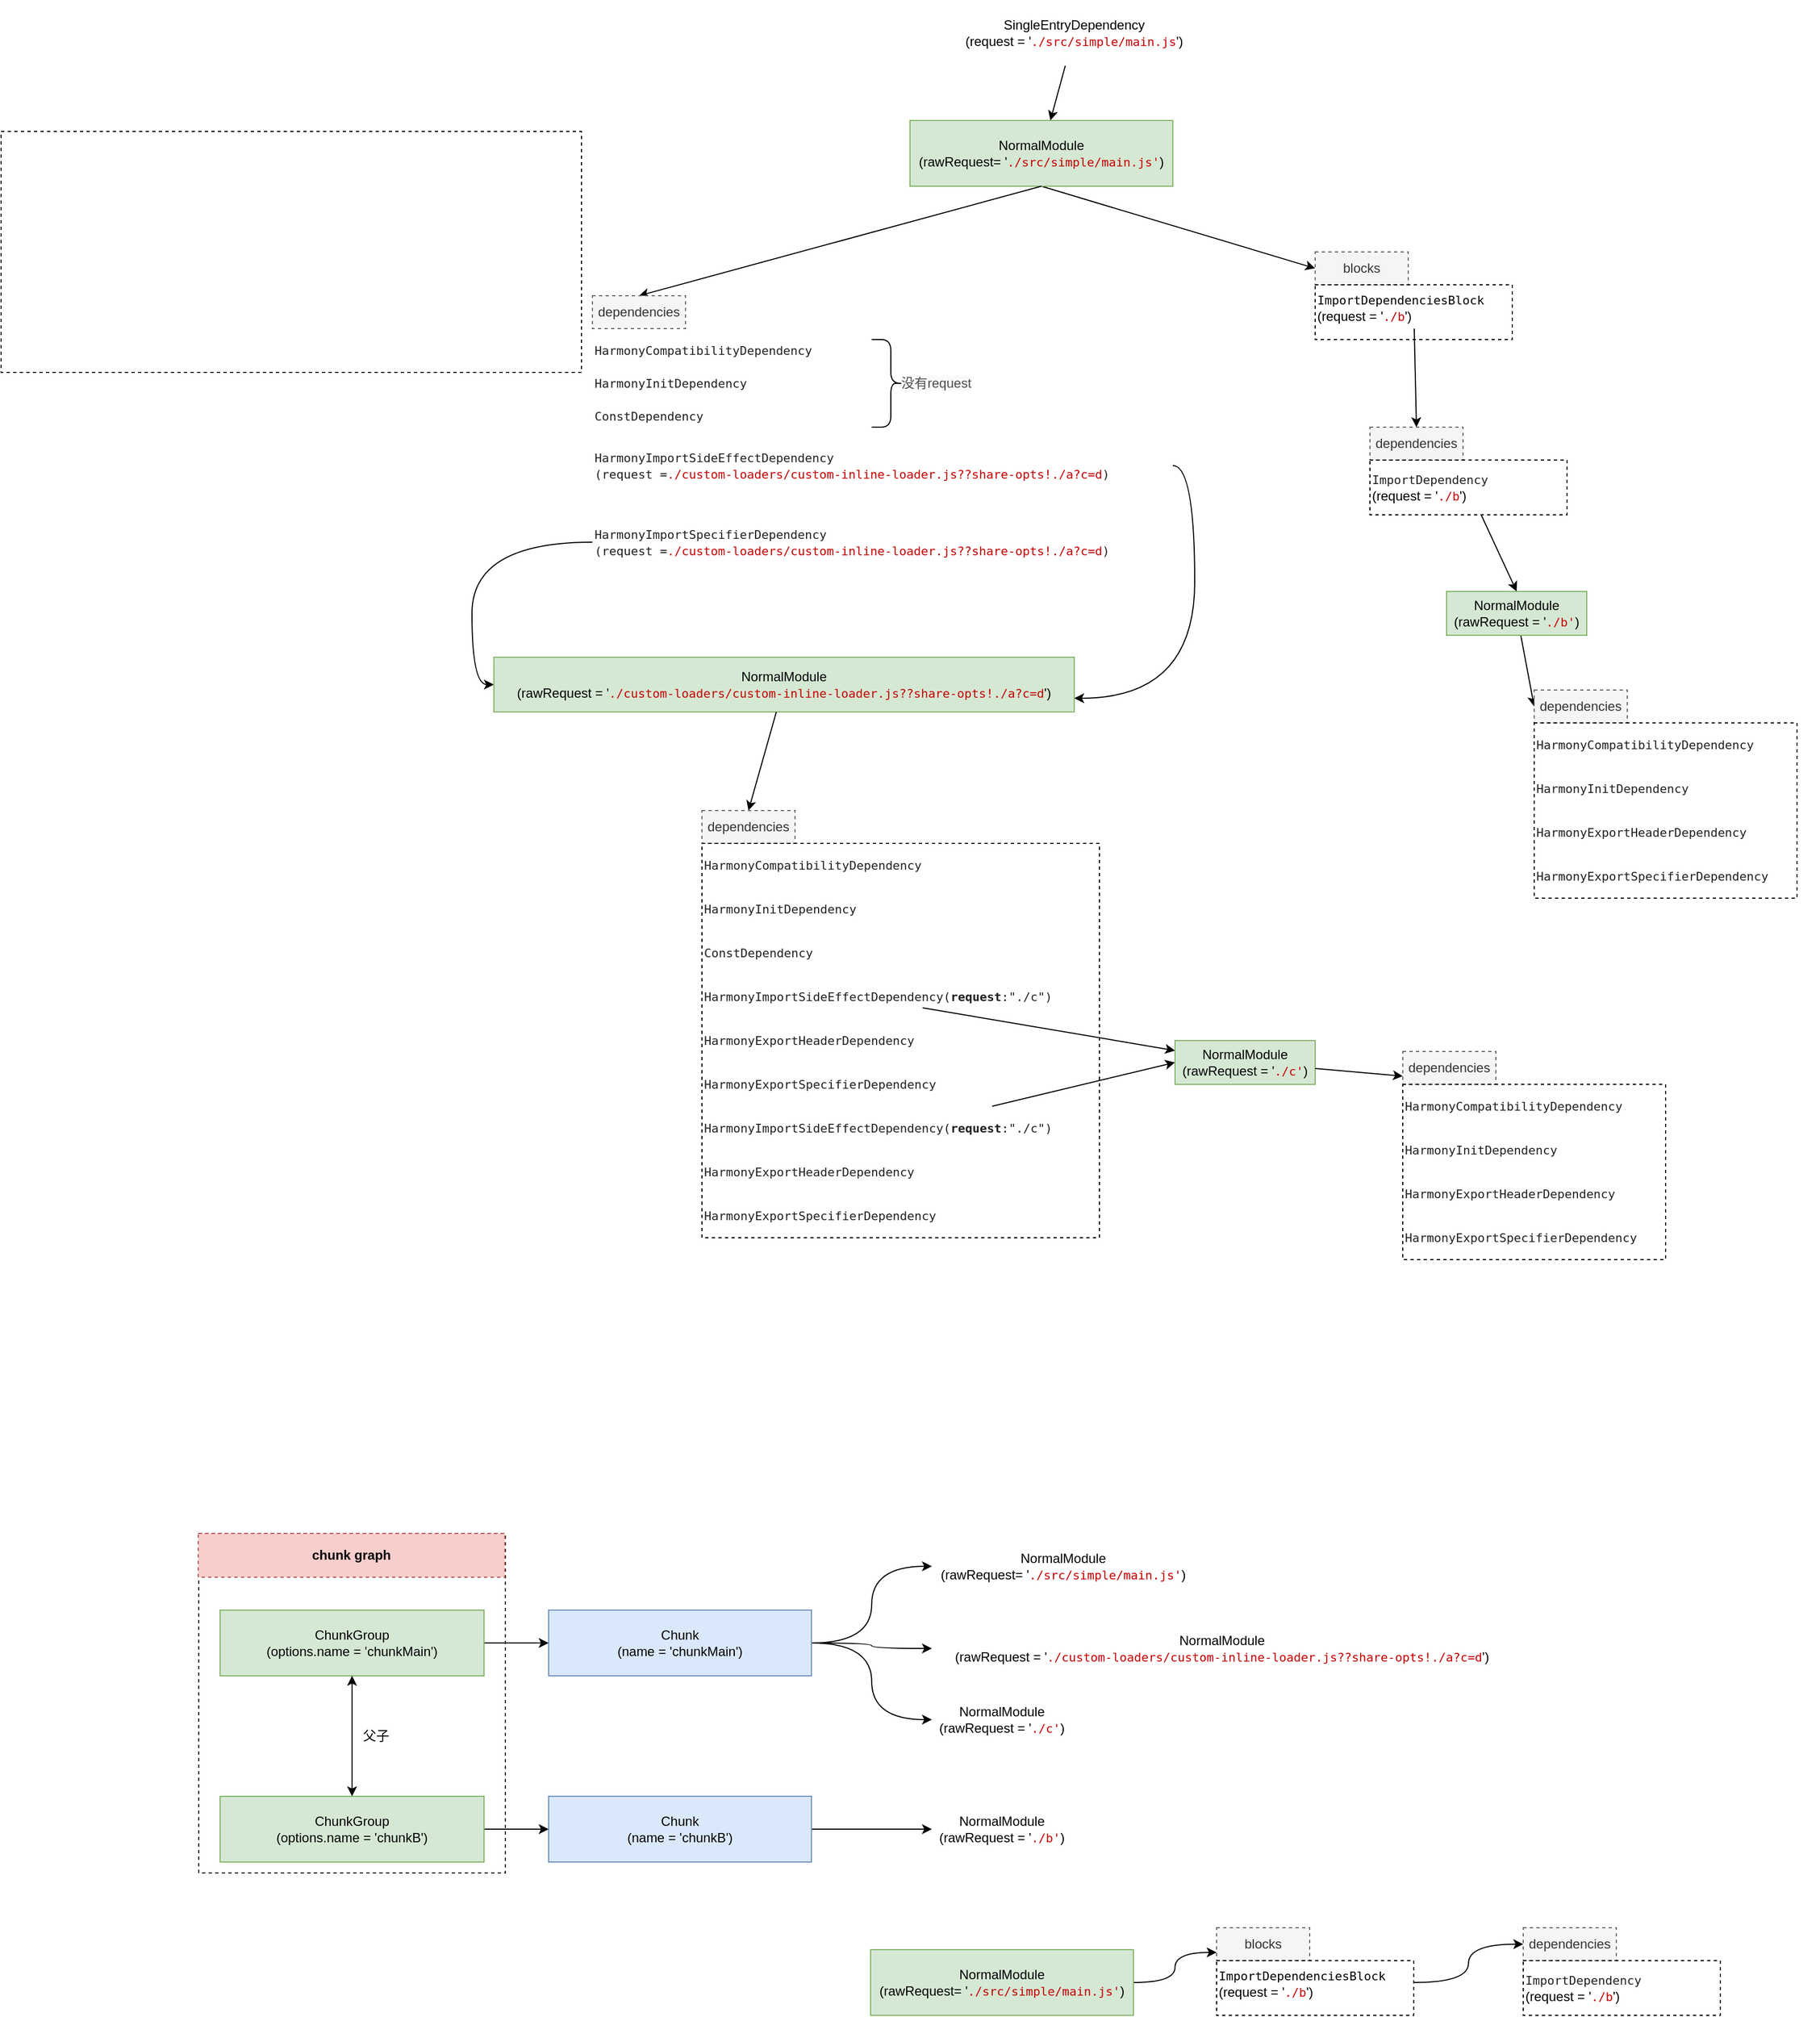 <mxfile version="20.5.1" type="github">
  <diagram id="F3uLRjP0uTeozQukqBV1" name="第 1 页">
    <mxGraphModel dx="2061" dy="1963" grid="1" gridSize="10" guides="1" tooltips="1" connect="1" arrows="1" fold="1" page="1" pageScale="1" pageWidth="827" pageHeight="1169" math="0" shadow="0">
      <root>
        <mxCell id="0" />
        <mxCell id="1" parent="0" />
        <mxCell id="LUqT7nHD5k1xMXmbHJ3I-23" value="" style="rounded=0;whiteSpace=wrap;html=1;strokeColor=default;dashed=1;shadow=0;sketch=0;glass=0;" parent="1" vertex="1">
          <mxGeometry x="-549.5" y="1210" width="280" height="310" as="geometry" />
        </mxCell>
        <mxCell id="O4P6SgFh_-706jqBlTFZ-3" style="rounded=0;orthogonalLoop=1;jettySize=auto;html=1;" parent="1" source="O4P6SgFh_-706jqBlTFZ-1" target="O4P6SgFh_-706jqBlTFZ-2" edge="1">
          <mxGeometry relative="1" as="geometry" />
        </mxCell>
        <mxCell id="O4P6SgFh_-706jqBlTFZ-1" value="SingleEntryDependency&lt;br&gt;(request =&amp;nbsp;&#39;&lt;span style=&quot;color: rgb(200, 0, 0); font-family: menlo, monospace; font-size: 11px; text-align: left;&quot;&gt;./src/simple/main.js&lt;/span&gt;&#39;)" style="text;html=1;align=center;verticalAlign=middle;whiteSpace=wrap;rounded=0;" parent="1" vertex="1">
          <mxGeometry x="140" y="-190" width="220" height="60" as="geometry" />
        </mxCell>
        <mxCell id="O4P6SgFh_-706jqBlTFZ-18" style="rounded=0;orthogonalLoop=1;jettySize=auto;html=1;entryX=0;entryY=0.5;entryDx=0;entryDy=0;exitX=0.5;exitY=1;exitDx=0;exitDy=0;" parent="1" source="O4P6SgFh_-706jqBlTFZ-2" target="O4P6SgFh_-706jqBlTFZ-17" edge="1">
          <mxGeometry relative="1" as="geometry" />
        </mxCell>
        <mxCell id="O4P6SgFh_-706jqBlTFZ-2" value="NormalModule&lt;br&gt;(rawRequest=&amp;nbsp;&#39;&lt;span style=&quot;color: rgb(200, 0, 0); font-family: menlo, monospace; font-size: 11px; text-align: left;&quot;&gt;./src/simple/main.js&#39;&lt;/span&gt;)" style="text;html=1;align=center;verticalAlign=middle;whiteSpace=wrap;rounded=0;fillColor=#d5e8d4;strokeColor=#82b366;" parent="1" vertex="1">
          <mxGeometry x="100" y="-80" width="240" height="60" as="geometry" />
        </mxCell>
        <mxCell id="O4P6SgFh_-706jqBlTFZ-34" value="" style="rounded=0;orthogonalLoop=1;jettySize=auto;html=1;fontColor=#4D4D4D;entryX=0.5;entryY=0;entryDx=0;entryDy=0;" parent="1" source="O4P6SgFh_-706jqBlTFZ-11" target="O4P6SgFh_-706jqBlTFZ-35" edge="1">
          <mxGeometry relative="1" as="geometry">
            <mxPoint x="580" y="190" as="targetPoint" />
          </mxGeometry>
        </mxCell>
        <mxCell id="O4P6SgFh_-706jqBlTFZ-51" style="edgeStyle=none;rounded=0;orthogonalLoop=1;jettySize=auto;html=1;fontColor=default;exitX=0.555;exitY=0.417;exitDx=0;exitDy=0;exitPerimeter=0;" parent="1" source="O4P6SgFh_-706jqBlTFZ-59" target="O4P6SgFh_-706jqBlTFZ-50" edge="1">
          <mxGeometry relative="1" as="geometry" />
        </mxCell>
        <mxCell id="O4P6SgFh_-706jqBlTFZ-52" style="edgeStyle=none;rounded=0;orthogonalLoop=1;jettySize=auto;html=1;entryX=0;entryY=0.5;entryDx=0;entryDy=0;fontColor=default;" parent="1" source="O4P6SgFh_-706jqBlTFZ-49" target="O4P6SgFh_-706jqBlTFZ-50" edge="1">
          <mxGeometry relative="1" as="geometry" />
        </mxCell>
        <mxCell id="O4P6SgFh_-706jqBlTFZ-75" style="edgeStyle=none;rounded=0;orthogonalLoop=1;jettySize=auto;html=1;entryX=0.5;entryY=0;entryDx=0;entryDy=0;fontColor=default;" parent="1" source="O4P6SgFh_-706jqBlTFZ-63" target="O4P6SgFh_-706jqBlTFZ-68" edge="1">
          <mxGeometry relative="1" as="geometry" />
        </mxCell>
        <mxCell id="O4P6SgFh_-706jqBlTFZ-67" style="edgeStyle=none;rounded=0;orthogonalLoop=1;jettySize=auto;html=1;entryX=0;entryY=0.5;entryDx=0;entryDy=0;fontColor=default;" parent="1" source="O4P6SgFh_-706jqBlTFZ-68" target="O4P6SgFh_-706jqBlTFZ-73" edge="1">
          <mxGeometry relative="1" as="geometry" />
        </mxCell>
        <mxCell id="O4P6SgFh_-706jqBlTFZ-68" value="NormalModule&lt;br&gt;(rawRequest =&amp;nbsp;&#39;&lt;span style=&quot;color: rgb(200, 0, 0); font-family: menlo, monospace; font-size: 11px; text-align: left;&quot;&gt;./b&#39;&lt;/span&gt;)" style="text;html=1;align=center;verticalAlign=middle;whiteSpace=wrap;rounded=0;fillColor=#d5e8d4;strokeColor=#82b366;" parent="1" vertex="1">
          <mxGeometry x="590" y="350" width="128" height="40" as="geometry" />
        </mxCell>
        <mxCell id="O4P6SgFh_-706jqBlTFZ-19" style="rounded=0;orthogonalLoop=1;jettySize=auto;html=1;entryX=0.5;entryY=0;entryDx=0;entryDy=0;exitX=0.5;exitY=1;exitDx=0;exitDy=0;" parent="1" source="O4P6SgFh_-706jqBlTFZ-2" target="O4P6SgFh_-706jqBlTFZ-10" edge="1">
          <mxGeometry relative="1" as="geometry" />
        </mxCell>
        <mxCell id="O4P6SgFh_-706jqBlTFZ-50" value="NormalModule&lt;br&gt;(rawRequest =&amp;nbsp;&#39;&lt;span style=&quot;color: rgb(200, 0, 0); font-family: menlo, monospace; font-size: 11px; text-align: left;&quot;&gt;./c&#39;&lt;/span&gt;)" style="text;html=1;align=center;verticalAlign=middle;whiteSpace=wrap;rounded=0;fillColor=#d5e8d4;strokeColor=#82b366;" parent="1" vertex="1">
          <mxGeometry x="342" y="760" width="128" height="40" as="geometry" />
        </mxCell>
        <mxCell id="O4P6SgFh_-706jqBlTFZ-76" value="" style="group" parent="1" vertex="1" connectable="0">
          <mxGeometry x="550" y="770" width="260" height="190" as="geometry" />
        </mxCell>
        <mxCell id="O4P6SgFh_-706jqBlTFZ-53" value="&lt;meta charset=&quot;utf-8&quot;&gt;&lt;span style=&quot;color: rgb(32, 33, 36); font-family: menlo, monospace; font-size: 11px; font-style: normal; font-variant-ligatures: normal; font-variant-caps: normal; font-weight: 400; letter-spacing: normal; orphans: 2; text-align: left; text-indent: 0px; text-transform: none; widows: 2; word-spacing: 0px; -webkit-text-stroke-width: 0px; background-color: rgb(255, 255, 255); text-decoration-thickness: initial; text-decoration-style: initial; text-decoration-color: initial; float: none; display: inline !important;&quot;&gt;HarmonyCompatibilityDependency&lt;/span&gt;" style="text;whiteSpace=wrap;html=1;fontColor=default;verticalAlign=middle;strokeColor=none;" parent="O4P6SgFh_-706jqBlTFZ-76" vertex="1">
          <mxGeometry y="30" width="250" height="40" as="geometry" />
        </mxCell>
        <mxCell id="O4P6SgFh_-706jqBlTFZ-54" value="&lt;meta charset=&quot;utf-8&quot;&gt;&lt;span style=&quot;color: rgb(32, 33, 36); font-family: menlo, monospace; font-size: 11px; font-style: normal; font-variant-ligatures: normal; font-variant-caps: normal; font-weight: 400; letter-spacing: normal; orphans: 2; text-align: left; text-indent: 0px; text-transform: none; widows: 2; word-spacing: 0px; -webkit-text-stroke-width: 0px; background-color: rgb(255, 255, 255); text-decoration-thickness: initial; text-decoration-style: initial; text-decoration-color: initial; float: none; display: inline !important;&quot;&gt;HarmonyInitDependency&lt;/span&gt;" style="text;whiteSpace=wrap;html=1;fontColor=default;verticalAlign=middle;strokeColor=none;" parent="O4P6SgFh_-706jqBlTFZ-76" vertex="1">
          <mxGeometry y="70" width="190" height="40" as="geometry" />
        </mxCell>
        <mxCell id="O4P6SgFh_-706jqBlTFZ-55" value="&lt;meta charset=&quot;utf-8&quot;&gt;&lt;span style=&quot;color: rgb(32, 33, 36); font-family: menlo, monospace; font-size: 11px; font-style: normal; font-variant-ligatures: normal; font-variant-caps: normal; font-weight: 400; letter-spacing: normal; orphans: 2; text-align: left; text-indent: 0px; text-transform: none; widows: 2; word-spacing: 0px; -webkit-text-stroke-width: 0px; background-color: rgb(255, 255, 255); text-decoration-thickness: initial; text-decoration-style: initial; text-decoration-color: initial; float: none; display: inline !important;&quot;&gt;HarmonyExportHeaderDependency&lt;/span&gt;" style="text;whiteSpace=wrap;html=1;fontColor=default;verticalAlign=middle;strokeColor=none;" parent="O4P6SgFh_-706jqBlTFZ-76" vertex="1">
          <mxGeometry y="110" width="240" height="40" as="geometry" />
        </mxCell>
        <mxCell id="O4P6SgFh_-706jqBlTFZ-56" value="&lt;meta charset=&quot;utf-8&quot;&gt;&lt;span style=&quot;color: rgb(32, 33, 36); font-family: menlo, monospace; font-size: 11px; font-style: normal; font-variant-ligatures: normal; font-variant-caps: normal; font-weight: 400; letter-spacing: normal; orphans: 2; text-align: left; text-indent: 0px; text-transform: none; widows: 2; word-spacing: 0px; -webkit-text-stroke-width: 0px; background-color: rgb(255, 255, 255); text-decoration-thickness: initial; text-decoration-style: initial; text-decoration-color: initial; float: none; display: inline !important;&quot;&gt;HarmonyExportSpecifierDependency&lt;/span&gt;" style="text;whiteSpace=wrap;html=1;fontColor=default;verticalAlign=middle;strokeColor=none;" parent="O4P6SgFh_-706jqBlTFZ-76" vertex="1">
          <mxGeometry y="150" width="260" height="40" as="geometry" />
        </mxCell>
        <mxCell id="O4P6SgFh_-706jqBlTFZ-57" value="dependencies" style="text;html=1;strokeColor=#666666;fillColor=#f5f5f5;align=center;verticalAlign=middle;whiteSpace=wrap;rounded=0;dashed=1;fontColor=#333333;" parent="O4P6SgFh_-706jqBlTFZ-76" vertex="1">
          <mxGeometry width="85" height="30" as="geometry" />
        </mxCell>
        <mxCell id="O4P6SgFh_-706jqBlTFZ-61" value="" style="rounded=0;whiteSpace=wrap;html=1;dashed=1;labelBackgroundColor=none;strokeColor=default;strokeWidth=1;fontColor=default;fillColor=none;" parent="O4P6SgFh_-706jqBlTFZ-76" vertex="1">
          <mxGeometry y="30" width="240" height="160" as="geometry" />
        </mxCell>
        <mxCell id="O4P6SgFh_-706jqBlTFZ-64" style="edgeStyle=none;rounded=0;orthogonalLoop=1;jettySize=auto;html=1;entryX=0;entryY=0.75;entryDx=0;entryDy=0;fontColor=default;" parent="1" source="O4P6SgFh_-706jqBlTFZ-50" target="O4P6SgFh_-706jqBlTFZ-57" edge="1">
          <mxGeometry relative="1" as="geometry" />
        </mxCell>
        <mxCell id="O4P6SgFh_-706jqBlTFZ-81" value="" style="group" parent="1" vertex="1" connectable="0">
          <mxGeometry x="-190" y="80" width="530" height="250" as="geometry" />
        </mxCell>
        <mxCell id="O4P6SgFh_-706jqBlTFZ-4" value="&lt;meta charset=&quot;utf-8&quot;&gt;&lt;span style=&quot;color: rgb(32, 33, 36); font-family: menlo, monospace; font-size: 11px; font-style: normal; font-variant-ligatures: normal; font-variant-caps: normal; font-weight: 400; letter-spacing: normal; orphans: 2; text-indent: 0px; text-transform: none; widows: 2; word-spacing: 0px; -webkit-text-stroke-width: 0px; background-color: rgb(255, 255, 255); text-decoration-thickness: initial; text-decoration-style: initial; text-decoration-color: initial; float: none; display: inline !important;&quot;&gt;HarmonyCompatibilityDependency&lt;/span&gt;" style="text;whiteSpace=wrap;html=1;align=left;verticalAlign=middle;" parent="O4P6SgFh_-706jqBlTFZ-81" vertex="1">
          <mxGeometry y="30" width="250" height="40" as="geometry" />
        </mxCell>
        <mxCell id="O4P6SgFh_-706jqBlTFZ-5" value="&lt;span style=&quot;color: rgb(32, 33, 36); font-family: menlo, monospace; font-size: 11px; font-style: normal; font-variant-ligatures: normal; font-variant-caps: normal; font-weight: 400; letter-spacing: normal; orphans: 2; text-indent: 0px; text-transform: none; widows: 2; word-spacing: 0px; -webkit-text-stroke-width: 0px; background-color: rgb(255, 255, 255); text-decoration-thickness: initial; text-decoration-style: initial; text-decoration-color: initial; float: none; display: inline !important;&quot;&gt;HarmonyInitDependency&lt;/span&gt;" style="text;whiteSpace=wrap;html=1;align=left;verticalAlign=middle;" parent="O4P6SgFh_-706jqBlTFZ-81" vertex="1">
          <mxGeometry y="60" width="250" height="40" as="geometry" />
        </mxCell>
        <mxCell id="O4P6SgFh_-706jqBlTFZ-6" value="&lt;meta charset=&quot;utf-8&quot;&gt;&lt;span style=&quot;color: rgb(32, 33, 36); font-family: menlo, monospace; font-size: 11px; font-style: normal; font-variant-ligatures: normal; font-variant-caps: normal; font-weight: 400; letter-spacing: normal; orphans: 2; text-indent: 0px; text-transform: none; widows: 2; word-spacing: 0px; -webkit-text-stroke-width: 0px; background-color: rgb(255, 255, 255); text-decoration-thickness: initial; text-decoration-style: initial; text-decoration-color: initial; float: none; display: inline !important;&quot;&gt;ConstDependency&lt;/span&gt;" style="text;whiteSpace=wrap;html=1;align=left;verticalAlign=middle;" parent="O4P6SgFh_-706jqBlTFZ-81" vertex="1">
          <mxGeometry y="90" width="140" height="40" as="geometry" />
        </mxCell>
        <mxCell id="O4P6SgFh_-706jqBlTFZ-7" value="&lt;span style=&quot;color: rgb(32, 33, 36); font-family: menlo, monospace; font-size: 11px; font-style: normal; font-variant-ligatures: normal; font-variant-caps: normal; font-weight: 400; letter-spacing: normal; orphans: 2; text-indent: 0px; text-transform: none; widows: 2; word-spacing: 0px; -webkit-text-stroke-width: 0px; background-color: rgb(255, 255, 255); text-decoration-thickness: initial; text-decoration-style: initial; text-decoration-color: initial; float: none; display: inline !important;&quot;&gt;HarmonyImportSideEffectDependency&lt;br&gt;(request =&lt;span style=&quot;color: rgb(200, 0, 0);&quot;&gt;./custom-loaders/custom-inline-loader.js??share-opts!./a?c=d&lt;/span&gt;)&lt;br&gt;&lt;/span&gt;" style="text;whiteSpace=wrap;html=1;align=left;verticalAlign=middle;" parent="O4P6SgFh_-706jqBlTFZ-81" vertex="1">
          <mxGeometry y="130" width="530" height="50" as="geometry" />
        </mxCell>
        <mxCell id="O4P6SgFh_-706jqBlTFZ-8" value="&lt;span style=&quot;color: rgb(32, 33, 36); font-family: menlo, monospace; font-size: 11px; font-style: normal; font-variant-ligatures: normal; font-variant-caps: normal; font-weight: 400; letter-spacing: normal; orphans: 2; text-indent: 0px; text-transform: none; widows: 2; word-spacing: 0px; -webkit-text-stroke-width: 0px; background-color: rgb(255, 255, 255); text-decoration-thickness: initial; text-decoration-style: initial; text-decoration-color: initial; float: none; display: inline !important;&quot;&gt;HarmonyImportSpecifierDependency&lt;br&gt;(request =&lt;span style=&quot;color: rgb(200, 0, 0);&quot;&gt;./custom-loaders/custom-inline-loader.js??share-opts!./a?c=d&lt;/span&gt;)&lt;br&gt;&lt;/span&gt;" style="text;whiteSpace=wrap;html=1;align=left;verticalAlign=middle;" parent="O4P6SgFh_-706jqBlTFZ-81" vertex="1">
          <mxGeometry y="200" width="530" height="50" as="geometry" />
        </mxCell>
        <mxCell id="O4P6SgFh_-706jqBlTFZ-10" value="dependencies" style="text;html=1;strokeColor=#666666;fillColor=#f5f5f5;align=center;verticalAlign=middle;whiteSpace=wrap;rounded=0;dashed=1;fontColor=#333333;" parent="O4P6SgFh_-706jqBlTFZ-81" vertex="1">
          <mxGeometry width="85" height="30" as="geometry" />
        </mxCell>
        <mxCell id="O4P6SgFh_-706jqBlTFZ-25" value="" style="shape=curlyBracket;whiteSpace=wrap;html=1;rounded=1;flipH=1;strokeWidth=1;align=left;" parent="O4P6SgFh_-706jqBlTFZ-81" vertex="1">
          <mxGeometry x="255" y="40" width="35" height="80" as="geometry" />
        </mxCell>
        <mxCell id="O4P6SgFh_-706jqBlTFZ-26" value="&lt;meta charset=&quot;utf-8&quot;&gt;&lt;span style=&quot;font-family: Helvetica; font-size: 12px; font-style: normal; font-variant-ligatures: normal; font-variant-caps: normal; font-weight: 400; letter-spacing: normal; orphans: 2; text-indent: 0px; text-transform: none; widows: 2; word-spacing: 0px; -webkit-text-stroke-width: 0px; background-color: rgb(248, 249, 250); text-decoration-thickness: initial; text-decoration-style: initial; text-decoration-color: initial; float: none; display: inline !important;&quot;&gt;没有request&lt;/span&gt;" style="text;html=1;strokeColor=none;fillColor=none;align=left;verticalAlign=middle;whiteSpace=wrap;rounded=0;fontColor=#4D4D4D;" parent="O4P6SgFh_-706jqBlTFZ-81" vertex="1">
          <mxGeometry x="280" y="65" width="80" height="30" as="geometry" />
        </mxCell>
        <mxCell id="O4P6SgFh_-706jqBlTFZ-85" style="edgeStyle=orthogonalEdgeStyle;curved=1;rounded=0;orthogonalLoop=1;jettySize=auto;html=1;entryX=0;entryY=0.5;entryDx=0;entryDy=0;fontColor=default;exitX=0;exitY=0.5;exitDx=0;exitDy=0;" parent="1" source="O4P6SgFh_-706jqBlTFZ-8" target="O4P6SgFh_-706jqBlTFZ-22" edge="1">
          <mxGeometry relative="1" as="geometry" />
        </mxCell>
        <mxCell id="O4P6SgFh_-706jqBlTFZ-86" style="edgeStyle=orthogonalEdgeStyle;curved=1;rounded=0;orthogonalLoop=1;jettySize=auto;html=1;entryX=1;entryY=0.75;entryDx=0;entryDy=0;fontColor=default;exitX=1;exitY=0.5;exitDx=0;exitDy=0;" parent="1" source="O4P6SgFh_-706jqBlTFZ-7" target="O4P6SgFh_-706jqBlTFZ-22" edge="1">
          <mxGeometry relative="1" as="geometry" />
        </mxCell>
        <mxCell id="O4P6SgFh_-706jqBlTFZ-87" value="" style="group" parent="1" vertex="1" connectable="0">
          <mxGeometry x="470" y="40" width="180" height="80" as="geometry" />
        </mxCell>
        <mxCell id="O4P6SgFh_-706jqBlTFZ-11" value="" style="rounded=0;whiteSpace=wrap;html=1;dashed=1;align=center;verticalAlign=middle;strokeColor=none;fillColor=none;" parent="O4P6SgFh_-706jqBlTFZ-87" vertex="1">
          <mxGeometry y="30" width="180" height="40" as="geometry" />
        </mxCell>
        <mxCell id="O4P6SgFh_-706jqBlTFZ-12" value="&lt;span style=&quot;font-family: menlo, monospace; font-size: 11px; font-style: normal; font-variant-ligatures: normal; font-variant-caps: normal; font-weight: 400; letter-spacing: normal; orphans: 2; text-indent: 0px; text-transform: none; widows: 2; word-spacing: 0px; -webkit-text-stroke-width: 0px; text-decoration-thickness: initial; text-decoration-style: initial; text-decoration-color: initial; float: none; display: inline !important;&quot;&gt;ImportDependenciesBlock&lt;br&gt;&lt;span style=&quot;font-family: Helvetica; font-size: 12px;&quot;&gt;(request =&amp;nbsp;&#39;&lt;/span&gt;&lt;span style=&quot;color: rgb(200, 0, 0);&quot;&gt;./b&lt;/span&gt;&lt;span style=&quot;font-family: Helvetica; font-size: 12px;&quot;&gt;&#39;)&lt;/span&gt;&lt;br&gt;&lt;/span&gt;" style="text;whiteSpace=wrap;html=1;align=left;verticalAlign=middle;fontColor=default;labelBackgroundColor=none;strokeColor=none;fillColor=none;" parent="O4P6SgFh_-706jqBlTFZ-87" vertex="1">
          <mxGeometry y="31" width="180" height="39" as="geometry" />
        </mxCell>
        <mxCell id="O4P6SgFh_-706jqBlTFZ-17" value="blocks" style="text;html=1;strokeColor=#666666;fillColor=#f5f5f5;align=center;verticalAlign=middle;whiteSpace=wrap;rounded=0;dashed=1;fontColor=#333333;" parent="O4P6SgFh_-706jqBlTFZ-87" vertex="1">
          <mxGeometry width="85" height="30" as="geometry" />
        </mxCell>
        <mxCell id="O4P6SgFh_-706jqBlTFZ-62" value="" style="rounded=0;whiteSpace=wrap;html=1;dashed=1;labelBackgroundColor=none;strokeColor=default;strokeWidth=1;fontColor=default;fillColor=none;" parent="O4P6SgFh_-706jqBlTFZ-87" vertex="1">
          <mxGeometry y="30" width="180" height="50" as="geometry" />
        </mxCell>
        <mxCell id="O4P6SgFh_-706jqBlTFZ-88" value="" style="group" parent="1" vertex="1" connectable="0">
          <mxGeometry x="520" y="200" width="180" height="80" as="geometry" />
        </mxCell>
        <mxCell id="O4P6SgFh_-706jqBlTFZ-32" value="&lt;span style=&quot;color: rgb(32, 33, 36); font-family: menlo, monospace; font-size: 11px; background-color: rgb(255, 255, 255);&quot;&gt;ImportDependency&lt;/span&gt;&lt;br&gt;(request =&amp;nbsp;&#39;&lt;span style=&quot;color: rgb(200, 0, 0); font-family: menlo, monospace; font-size: 11px;&quot;&gt;./b&lt;/span&gt;&#39;)" style="text;html=1;align=left;verticalAlign=middle;whiteSpace=wrap;rounded=0;strokeColor=none;dashed=1;" parent="O4P6SgFh_-706jqBlTFZ-88" vertex="1">
          <mxGeometry y="30" width="130" height="50" as="geometry" />
        </mxCell>
        <mxCell id="O4P6SgFh_-706jqBlTFZ-35" value="dependencies" style="text;html=1;strokeColor=#666666;fillColor=#f5f5f5;align=center;verticalAlign=middle;whiteSpace=wrap;rounded=0;dashed=1;fontColor=#333333;" parent="O4P6SgFh_-706jqBlTFZ-88" vertex="1">
          <mxGeometry width="85" height="30" as="geometry" />
        </mxCell>
        <mxCell id="O4P6SgFh_-706jqBlTFZ-63" value="" style="rounded=0;whiteSpace=wrap;html=1;dashed=1;labelBackgroundColor=none;strokeColor=default;strokeWidth=1;fontColor=default;fillColor=none;" parent="O4P6SgFh_-706jqBlTFZ-88" vertex="1">
          <mxGeometry y="30" width="180" height="50" as="geometry" />
        </mxCell>
        <mxCell id="O4P6SgFh_-706jqBlTFZ-91" value="" style="group" parent="1" vertex="1" connectable="0">
          <mxGeometry x="670" y="440" width="260" height="190" as="geometry" />
        </mxCell>
        <mxCell id="O4P6SgFh_-706jqBlTFZ-72" value="&lt;meta charset=&quot;utf-8&quot;&gt;&lt;span style=&quot;color: rgb(32, 33, 36); font-family: menlo, monospace; font-size: 11px; font-style: normal; font-variant-ligatures: normal; font-variant-caps: normal; font-weight: 400; letter-spacing: normal; orphans: 2; text-align: left; text-indent: 0px; text-transform: none; widows: 2; word-spacing: 0px; -webkit-text-stroke-width: 0px; background-color: rgb(255, 255, 255); text-decoration-thickness: initial; text-decoration-style: initial; text-decoration-color: initial; float: none; display: inline !important;&quot;&gt;HarmonyExportSpecifierDependency&lt;/span&gt;" style="text;whiteSpace=wrap;html=1;fontColor=default;verticalAlign=middle;strokeColor=none;" parent="O4P6SgFh_-706jqBlTFZ-91" vertex="1">
          <mxGeometry y="150" width="260" height="40" as="geometry" />
        </mxCell>
        <mxCell id="O4P6SgFh_-706jqBlTFZ-69" value="&lt;meta charset=&quot;utf-8&quot;&gt;&lt;span style=&quot;color: rgb(32, 33, 36); font-family: menlo, monospace; font-size: 11px; font-style: normal; font-variant-ligatures: normal; font-variant-caps: normal; font-weight: 400; letter-spacing: normal; orphans: 2; text-align: left; text-indent: 0px; text-transform: none; widows: 2; word-spacing: 0px; -webkit-text-stroke-width: 0px; background-color: rgb(255, 255, 255); text-decoration-thickness: initial; text-decoration-style: initial; text-decoration-color: initial; float: none; display: inline !important;&quot;&gt;HarmonyCompatibilityDependency&lt;/span&gt;" style="text;whiteSpace=wrap;html=1;fontColor=default;verticalAlign=middle;strokeColor=none;" parent="O4P6SgFh_-706jqBlTFZ-91" vertex="1">
          <mxGeometry y="30" width="250" height="40" as="geometry" />
        </mxCell>
        <mxCell id="O4P6SgFh_-706jqBlTFZ-70" value="&lt;meta charset=&quot;utf-8&quot;&gt;&lt;span style=&quot;color: rgb(32, 33, 36); font-family: menlo, monospace; font-size: 11px; font-style: normal; font-variant-ligatures: normal; font-variant-caps: normal; font-weight: 400; letter-spacing: normal; orphans: 2; text-align: left; text-indent: 0px; text-transform: none; widows: 2; word-spacing: 0px; -webkit-text-stroke-width: 0px; background-color: rgb(255, 255, 255); text-decoration-thickness: initial; text-decoration-style: initial; text-decoration-color: initial; float: none; display: inline !important;&quot;&gt;HarmonyInitDependency&lt;/span&gt;" style="text;whiteSpace=wrap;html=1;fontColor=default;verticalAlign=middle;strokeColor=none;" parent="O4P6SgFh_-706jqBlTFZ-91" vertex="1">
          <mxGeometry y="70" width="190" height="40" as="geometry" />
        </mxCell>
        <mxCell id="O4P6SgFh_-706jqBlTFZ-71" value="&lt;meta charset=&quot;utf-8&quot;&gt;&lt;span style=&quot;color: rgb(32, 33, 36); font-family: menlo, monospace; font-size: 11px; font-style: normal; font-variant-ligatures: normal; font-variant-caps: normal; font-weight: 400; letter-spacing: normal; orphans: 2; text-align: left; text-indent: 0px; text-transform: none; widows: 2; word-spacing: 0px; -webkit-text-stroke-width: 0px; background-color: rgb(255, 255, 255); text-decoration-thickness: initial; text-decoration-style: initial; text-decoration-color: initial; float: none; display: inline !important;&quot;&gt;HarmonyExportHeaderDependency&lt;/span&gt;" style="text;whiteSpace=wrap;html=1;fontColor=default;verticalAlign=middle;strokeColor=none;" parent="O4P6SgFh_-706jqBlTFZ-91" vertex="1">
          <mxGeometry y="110" width="240" height="40" as="geometry" />
        </mxCell>
        <mxCell id="O4P6SgFh_-706jqBlTFZ-73" value="dependencies" style="text;html=1;strokeColor=#666666;fillColor=#f5f5f5;align=center;verticalAlign=middle;whiteSpace=wrap;rounded=0;dashed=1;fontColor=#333333;" parent="O4P6SgFh_-706jqBlTFZ-91" vertex="1">
          <mxGeometry width="85" height="30" as="geometry" />
        </mxCell>
        <mxCell id="O4P6SgFh_-706jqBlTFZ-74" value="" style="rounded=0;whiteSpace=wrap;html=1;dashed=1;labelBackgroundColor=none;strokeColor=default;strokeWidth=1;fontColor=default;fillColor=none;" parent="O4P6SgFh_-706jqBlTFZ-91" vertex="1">
          <mxGeometry y="30" width="240" height="160" as="geometry" />
        </mxCell>
        <mxCell id="LUqT7nHD5k1xMXmbHJ3I-1" value="NormalModule&lt;br&gt;(rawRequest=&amp;nbsp;&#39;&lt;span style=&quot;color: rgb(200, 0, 0); font-family: menlo, monospace; font-size: 11px; text-align: left;&quot;&gt;./src/simple/main.js&#39;&lt;/span&gt;)" style="text;html=1;align=center;verticalAlign=middle;whiteSpace=wrap;rounded=0;" parent="1" vertex="1">
          <mxGeometry x="120" y="1210" width="240" height="60" as="geometry" />
        </mxCell>
        <mxCell id="O4P6SgFh_-706jqBlTFZ-22" value="NormalModule&lt;br&gt;(rawRequest =&amp;nbsp;&#39;&lt;span style=&quot;color: rgb(200, 0, 0); font-family: menlo, monospace; font-size: 11px; text-align: left;&quot;&gt;./custom-loaders/custom-inline-loader.js??share-opts!./a?c=d&lt;/span&gt;&#39;)" style="text;html=1;align=center;verticalAlign=middle;whiteSpace=wrap;rounded=0;fillColor=#d5e8d4;strokeColor=#82b366;" parent="1" vertex="1">
          <mxGeometry x="-280" y="410" width="530" height="50" as="geometry" />
        </mxCell>
        <mxCell id="O4P6SgFh_-706jqBlTFZ-77" style="edgeStyle=none;rounded=0;orthogonalLoop=1;jettySize=auto;html=1;entryX=0.5;entryY=0;entryDx=0;entryDy=0;fontColor=default;" parent="1" source="O4P6SgFh_-706jqBlTFZ-22" target="O4P6SgFh_-706jqBlTFZ-48" edge="1">
          <mxGeometry relative="1" as="geometry" />
        </mxCell>
        <mxCell id="LUqT7nHD5k1xMXmbHJ3I-2" value="NormalModule&lt;br&gt;(rawRequest =&amp;nbsp;&#39;&lt;span style=&quot;color: rgb(200, 0, 0); font-family: menlo, monospace; font-size: 11px; text-align: left;&quot;&gt;./custom-loaders/custom-inline-loader.js??share-opts!./a?c=d&lt;/span&gt;&#39;)" style="text;html=1;align=center;verticalAlign=middle;whiteSpace=wrap;rounded=0;" parent="1" vertex="1">
          <mxGeometry x="120" y="1290" width="530" height="50" as="geometry" />
        </mxCell>
        <mxCell id="O4P6SgFh_-706jqBlTFZ-39" value="&lt;meta charset=&quot;utf-8&quot;&gt;&lt;span style=&quot;color: rgb(32, 33, 36); font-family: menlo, monospace; font-size: 11px; font-style: normal; font-variant-ligatures: normal; font-variant-caps: normal; font-weight: 400; letter-spacing: normal; orphans: 2; text-align: left; text-indent: 0px; text-transform: none; widows: 2; word-spacing: 0px; -webkit-text-stroke-width: 0px; background-color: rgb(255, 255, 255); text-decoration-thickness: initial; text-decoration-style: initial; text-decoration-color: initial; float: none; display: inline !important;&quot;&gt;HarmonyCompatibilityDependency&lt;/span&gt;" style="text;whiteSpace=wrap;html=1;fontColor=default;verticalAlign=middle;strokeColor=none;" parent="1" vertex="1">
          <mxGeometry x="-90" y="580" width="250" height="40" as="geometry" />
        </mxCell>
        <mxCell id="O4P6SgFh_-706jqBlTFZ-40" value="&lt;meta charset=&quot;utf-8&quot;&gt;&lt;span style=&quot;color: rgb(32, 33, 36); font-family: menlo, monospace; font-size: 11px; font-style: normal; font-variant-ligatures: normal; font-variant-caps: normal; font-weight: 400; letter-spacing: normal; orphans: 2; text-align: left; text-indent: 0px; text-transform: none; widows: 2; word-spacing: 0px; -webkit-text-stroke-width: 0px; background-color: rgb(255, 255, 255); text-decoration-thickness: initial; text-decoration-style: initial; text-decoration-color: initial; float: none; display: inline !important;&quot;&gt;HarmonyInitDependency&lt;/span&gt;" style="text;whiteSpace=wrap;html=1;fontColor=default;verticalAlign=middle;strokeColor=none;" parent="1" vertex="1">
          <mxGeometry x="-90" y="620" width="190" height="40" as="geometry" />
        </mxCell>
        <mxCell id="O4P6SgFh_-706jqBlTFZ-41" value="&lt;meta charset=&quot;utf-8&quot;&gt;&lt;span style=&quot;color: rgb(32, 33, 36); font-family: menlo, monospace; font-size: 11px; font-style: normal; font-variant-ligatures: normal; font-variant-caps: normal; font-weight: 400; letter-spacing: normal; orphans: 2; text-align: left; text-indent: 0px; text-transform: none; widows: 2; word-spacing: 0px; -webkit-text-stroke-width: 0px; background-color: rgb(255, 255, 255); text-decoration-thickness: initial; text-decoration-style: initial; text-decoration-color: initial; float: none; display: inline !important;&quot;&gt;ConstDependency&lt;/span&gt;" style="text;whiteSpace=wrap;html=1;fontColor=default;verticalAlign=middle;strokeColor=none;" parent="1" vertex="1">
          <mxGeometry x="-90" y="660" width="140" height="40" as="geometry" />
        </mxCell>
        <mxCell id="O4P6SgFh_-706jqBlTFZ-42" value="&lt;span style=&quot;color: rgb(32, 33, 36); font-family: menlo, monospace; font-size: 11px; font-style: normal; font-variant-ligatures: normal; font-variant-caps: normal; font-weight: 400; letter-spacing: normal; orphans: 2; text-align: left; text-indent: 0px; text-transform: none; widows: 2; word-spacing: 0px; -webkit-text-stroke-width: 0px; background-color: rgb(255, 255, 255); text-decoration-thickness: initial; text-decoration-style: initial; text-decoration-color: initial; float: none; display: inline !important;&quot;&gt;HarmonyImportSideEffectDependency(&lt;span style=&quot;box-sizing: border-box; min-width: 0px; min-height: 0px; color: var(--color-syntax-2); flex-shrink: 0; font-weight: 700;&quot; title=&quot;[3].request&quot; class=&quot;name own-property&quot;&gt;request&lt;/span&gt;&lt;span style=&quot;box-sizing: border-box; min-width: 0px; min-height: 0px; flex-shrink: 0;&quot; class=&quot;separator&quot;&gt;:&lt;/span&gt;&lt;span style=&quot;box-sizing: border-box; min-width: 0px; min-height: 0px; unicode-bidi: -webkit-isolate; color: var(--color-syntax-1);&quot; title=&quot;./c&quot; class=&quot;object-value-string value&quot;&gt;&quot;./c&quot;&lt;/span&gt;)&lt;/span&gt;" style="text;whiteSpace=wrap;html=1;fontColor=default;verticalAlign=middle;strokeColor=none;" parent="1" vertex="1">
          <mxGeometry x="-90" y="700" width="403" height="40" as="geometry" />
        </mxCell>
        <mxCell id="O4P6SgFh_-706jqBlTFZ-43" value="&lt;meta charset=&quot;utf-8&quot;&gt;&lt;span style=&quot;color: rgb(32, 33, 36); font-family: menlo, monospace; font-size: 11px; font-style: normal; font-variant-ligatures: normal; font-variant-caps: normal; font-weight: 400; letter-spacing: normal; orphans: 2; text-align: left; text-indent: 0px; text-transform: none; widows: 2; word-spacing: 0px; -webkit-text-stroke-width: 0px; background-color: rgb(255, 255, 255); text-decoration-thickness: initial; text-decoration-style: initial; text-decoration-color: initial; float: none; display: inline !important;&quot;&gt;HarmonyExportHeaderDependency&lt;/span&gt;" style="text;whiteSpace=wrap;html=1;fontColor=default;verticalAlign=middle;strokeColor=none;" parent="1" vertex="1">
          <mxGeometry x="-90" y="740" width="240" height="40" as="geometry" />
        </mxCell>
        <mxCell id="O4P6SgFh_-706jqBlTFZ-44" value="&lt;meta charset=&quot;utf-8&quot;&gt;&lt;span style=&quot;color: rgb(32, 33, 36); font-family: menlo, monospace; font-size: 11px; font-style: normal; font-variant-ligatures: normal; font-variant-caps: normal; font-weight: 400; letter-spacing: normal; orphans: 2; text-align: left; text-indent: 0px; text-transform: none; widows: 2; word-spacing: 0px; -webkit-text-stroke-width: 0px; background-color: rgb(255, 255, 255); text-decoration-thickness: initial; text-decoration-style: initial; text-decoration-color: initial; float: none; display: inline !important;&quot;&gt;HarmonyExportSpecifierDependency&lt;/span&gt;" style="text;whiteSpace=wrap;html=1;fontColor=default;verticalAlign=middle;strokeColor=none;" parent="1" vertex="1">
          <mxGeometry x="-90" y="780" width="260" height="40" as="geometry" />
        </mxCell>
        <mxCell id="O4P6SgFh_-706jqBlTFZ-45" value="&lt;span style=&quot;color: rgb(32, 33, 36); font-family: menlo, monospace; font-size: 11px; background-color: rgb(255, 255, 255);&quot;&gt;HarmonyExportHeaderDependency&lt;/span&gt;" style="text;whiteSpace=wrap;html=1;fontColor=default;verticalAlign=middle;strokeColor=none;" parent="1" vertex="1">
          <mxGeometry x="-90" y="860" width="260" height="40" as="geometry" />
        </mxCell>
        <mxCell id="O4P6SgFh_-706jqBlTFZ-46" value="&lt;meta charset=&quot;utf-8&quot;&gt;&lt;span style=&quot;color: rgb(32, 33, 36); font-family: menlo, monospace; font-size: 11px; font-style: normal; font-variant-ligatures: normal; font-variant-caps: normal; font-weight: 400; letter-spacing: normal; orphans: 2; text-align: left; text-indent: 0px; text-transform: none; widows: 2; word-spacing: 0px; -webkit-text-stroke-width: 0px; background-color: rgb(255, 255, 255); text-decoration-thickness: initial; text-decoration-style: initial; text-decoration-color: initial; float: none; display: inline !important;&quot;&gt;HarmonyExportSpecifierDependency&lt;/span&gt;" style="text;whiteSpace=wrap;html=1;fontColor=default;verticalAlign=middle;strokeColor=none;" parent="1" vertex="1">
          <mxGeometry x="-90" y="900" width="260" height="40" as="geometry" />
        </mxCell>
        <mxCell id="O4P6SgFh_-706jqBlTFZ-48" value="dependencies" style="text;html=1;strokeColor=#666666;fillColor=#f5f5f5;align=center;verticalAlign=middle;whiteSpace=wrap;rounded=0;dashed=1;fontColor=#333333;" parent="1" vertex="1">
          <mxGeometry x="-90" y="550" width="85" height="30" as="geometry" />
        </mxCell>
        <mxCell id="O4P6SgFh_-706jqBlTFZ-49" value="&lt;span style=&quot;color: rgb(32, 33, 36); font-family: menlo, monospace; font-size: 11px; font-style: normal; font-variant-ligatures: normal; font-variant-caps: normal; font-weight: 400; letter-spacing: normal; orphans: 2; text-align: left; text-indent: 0px; text-transform: none; widows: 2; word-spacing: 0px; -webkit-text-stroke-width: 0px; background-color: rgb(255, 255, 255); text-decoration-thickness: initial; text-decoration-style: initial; text-decoration-color: initial; float: none; display: inline !important;&quot;&gt;HarmonyImportSideEffectDependency(&lt;span style=&quot;box-sizing: border-box; min-width: 0px; min-height: 0px; color: var(--color-syntax-2); flex-shrink: 0; font-weight: 700;&quot; title=&quot;[3].request&quot; class=&quot;name own-property&quot;&gt;request&lt;/span&gt;&lt;span style=&quot;box-sizing: border-box; min-width: 0px; min-height: 0px; flex-shrink: 0;&quot; class=&quot;separator&quot;&gt;:&lt;/span&gt;&lt;span style=&quot;box-sizing: border-box; min-width: 0px; min-height: 0px; unicode-bidi: -webkit-isolate; color: var(--color-syntax-1);&quot; title=&quot;./c&quot; class=&quot;object-value-string value&quot;&gt;&quot;./c&quot;&lt;/span&gt;)&lt;/span&gt;" style="text;whiteSpace=wrap;html=1;fontColor=default;verticalAlign=middle;strokeColor=none;" parent="1" vertex="1">
          <mxGeometry x="-90" y="820" width="363" height="40" as="geometry" />
        </mxCell>
        <mxCell id="O4P6SgFh_-706jqBlTFZ-59" value="" style="rounded=0;whiteSpace=wrap;html=1;dashed=1;labelBackgroundColor=none;strokeColor=default;strokeWidth=1;fontColor=default;fillColor=none;" parent="1" vertex="1">
          <mxGeometry x="-90" y="580" width="363" height="360" as="geometry" />
        </mxCell>
        <mxCell id="LUqT7nHD5k1xMXmbHJ3I-5" value="NormalModule&lt;br&gt;(rawRequest =&amp;nbsp;&#39;&lt;span style=&quot;color: rgb(200, 0, 0); font-family: menlo, monospace; font-size: 11px; text-align: left;&quot;&gt;./c&#39;&lt;/span&gt;)" style="text;html=1;align=center;verticalAlign=middle;whiteSpace=wrap;rounded=0;" parent="1" vertex="1">
          <mxGeometry x="120" y="1360" width="128" height="40" as="geometry" />
        </mxCell>
        <mxCell id="LUqT7nHD5k1xMXmbHJ3I-6" value="NormalModule&lt;br&gt;(rawRequest =&amp;nbsp;&#39;&lt;span style=&quot;color: rgb(200, 0, 0); font-family: menlo, monospace; font-size: 11px; text-align: left;&quot;&gt;./b&#39;&lt;/span&gt;)" style="text;html=1;align=center;verticalAlign=middle;whiteSpace=wrap;rounded=0;" parent="1" vertex="1">
          <mxGeometry x="120" y="1460" width="128" height="40" as="geometry" />
        </mxCell>
        <mxCell id="LUqT7nHD5k1xMXmbHJ3I-11" style="edgeStyle=orthogonalEdgeStyle;rounded=0;orthogonalLoop=1;jettySize=auto;html=1;" parent="1" source="LUqT7nHD5k1xMXmbHJ3I-7" target="LUqT7nHD5k1xMXmbHJ3I-8" edge="1">
          <mxGeometry relative="1" as="geometry" />
        </mxCell>
        <mxCell id="LUqT7nHD5k1xMXmbHJ3I-18" style="edgeStyle=orthogonalEdgeStyle;curved=1;rounded=0;orthogonalLoop=1;jettySize=auto;html=1;" parent="1" source="LUqT7nHD5k1xMXmbHJ3I-7" target="LUqT7nHD5k1xMXmbHJ3I-16" edge="1">
          <mxGeometry relative="1" as="geometry" />
        </mxCell>
        <mxCell id="LUqT7nHD5k1xMXmbHJ3I-7" value="ChunkGroup&lt;br&gt;(options.name = &#39;chunkMain&#39;)" style="text;html=1;align=center;verticalAlign=middle;whiteSpace=wrap;rounded=0;fillColor=#d5e8d4;strokeColor=#82b366;" parent="1" vertex="1">
          <mxGeometry x="-530" y="1280" width="241" height="60" as="geometry" />
        </mxCell>
        <mxCell id="LUqT7nHD5k1xMXmbHJ3I-12" style="edgeStyle=orthogonalEdgeStyle;rounded=0;orthogonalLoop=1;jettySize=auto;html=1;entryX=0;entryY=0.5;entryDx=0;entryDy=0;curved=1;" parent="1" source="LUqT7nHD5k1xMXmbHJ3I-8" target="LUqT7nHD5k1xMXmbHJ3I-1" edge="1">
          <mxGeometry relative="1" as="geometry" />
        </mxCell>
        <mxCell id="LUqT7nHD5k1xMXmbHJ3I-13" style="edgeStyle=orthogonalEdgeStyle;rounded=0;orthogonalLoop=1;jettySize=auto;html=1;entryX=0;entryY=0.5;entryDx=0;entryDy=0;curved=1;" parent="1" source="LUqT7nHD5k1xMXmbHJ3I-8" target="LUqT7nHD5k1xMXmbHJ3I-2" edge="1">
          <mxGeometry relative="1" as="geometry" />
        </mxCell>
        <mxCell id="LUqT7nHD5k1xMXmbHJ3I-14" style="edgeStyle=orthogonalEdgeStyle;rounded=0;orthogonalLoop=1;jettySize=auto;html=1;entryX=0;entryY=0.5;entryDx=0;entryDy=0;curved=1;" parent="1" source="LUqT7nHD5k1xMXmbHJ3I-8" target="LUqT7nHD5k1xMXmbHJ3I-5" edge="1">
          <mxGeometry relative="1" as="geometry" />
        </mxCell>
        <mxCell id="LUqT7nHD5k1xMXmbHJ3I-8" value="Chunk&lt;br&gt;(name = &#39;chunkMain&#39;)" style="text;html=1;align=center;verticalAlign=middle;whiteSpace=wrap;rounded=0;fillColor=#dae8fc;strokeColor=#6c8ebf;" parent="1" vertex="1">
          <mxGeometry x="-230" y="1280" width="240" height="60" as="geometry" />
        </mxCell>
        <mxCell id="LUqT7nHD5k1xMXmbHJ3I-15" style="edgeStyle=orthogonalEdgeStyle;rounded=0;orthogonalLoop=1;jettySize=auto;html=1;" parent="1" source="LUqT7nHD5k1xMXmbHJ3I-16" target="LUqT7nHD5k1xMXmbHJ3I-17" edge="1">
          <mxGeometry relative="1" as="geometry" />
        </mxCell>
        <mxCell id="LUqT7nHD5k1xMXmbHJ3I-20" style="edgeStyle=orthogonalEdgeStyle;curved=1;rounded=0;orthogonalLoop=1;jettySize=auto;html=1;entryX=0.5;entryY=1;entryDx=0;entryDy=0;" parent="1" source="LUqT7nHD5k1xMXmbHJ3I-16" target="LUqT7nHD5k1xMXmbHJ3I-7" edge="1">
          <mxGeometry relative="1" as="geometry" />
        </mxCell>
        <mxCell id="LUqT7nHD5k1xMXmbHJ3I-16" value="ChunkGroup&lt;br&gt;(options.name = &#39;chunkB&#39;)" style="text;html=1;align=center;verticalAlign=middle;whiteSpace=wrap;rounded=0;fillColor=#d5e8d4;strokeColor=#82b366;" parent="1" vertex="1">
          <mxGeometry x="-530" y="1450" width="241" height="60" as="geometry" />
        </mxCell>
        <mxCell id="LUqT7nHD5k1xMXmbHJ3I-21" style="edgeStyle=orthogonalEdgeStyle;curved=1;rounded=0;orthogonalLoop=1;jettySize=auto;html=1;" parent="1" source="LUqT7nHD5k1xMXmbHJ3I-17" target="LUqT7nHD5k1xMXmbHJ3I-6" edge="1">
          <mxGeometry relative="1" as="geometry" />
        </mxCell>
        <mxCell id="LUqT7nHD5k1xMXmbHJ3I-17" value="Chunk&lt;br&gt;(name = &#39;chunkB&#39;)" style="text;html=1;align=center;verticalAlign=middle;whiteSpace=wrap;rounded=0;fillColor=#dae8fc;strokeColor=#6c8ebf;" parent="1" vertex="1">
          <mxGeometry x="-230" y="1450" width="240" height="60" as="geometry" />
        </mxCell>
        <mxCell id="LUqT7nHD5k1xMXmbHJ3I-19" value="父子" style="text;html=1;align=center;verticalAlign=middle;resizable=0;points=[];autosize=1;strokeColor=none;fillColor=none;" parent="1" vertex="1">
          <mxGeometry x="-413" y="1380" width="50" height="30" as="geometry" />
        </mxCell>
        <mxCell id="LUqT7nHD5k1xMXmbHJ3I-24" value="chunk graph" style="text;html=1;strokeColor=#b85450;fillColor=#f8cecc;align=center;verticalAlign=middle;whiteSpace=wrap;rounded=0;dashed=1;fontStyle=1" parent="1" vertex="1">
          <mxGeometry x="-550" y="1210" width="280" height="40" as="geometry" />
        </mxCell>
        <mxCell id="O4P6SgFh_-706jqBlTFZ-60" value="" style="rounded=0;whiteSpace=wrap;html=1;dashed=1;labelBackgroundColor=none;strokeColor=default;strokeWidth=1;fontColor=default;fillColor=none;" parent="1" vertex="1">
          <mxGeometry x="-730" y="-70" width="530" height="220" as="geometry" />
        </mxCell>
        <mxCell id="J7BbAW5HR7gcJYk3Lu8P-1" value="" style="rounded=0;orthogonalLoop=1;jettySize=auto;html=1;fontColor=#4D4D4D;entryX=0;entryY=0.5;entryDx=0;entryDy=0;edgeStyle=orthogonalEdgeStyle;curved=1;" edge="1" parent="1" source="J7BbAW5HR7gcJYk3Lu8P-3" target="J7BbAW5HR7gcJYk3Lu8P-9">
          <mxGeometry relative="1" as="geometry">
            <mxPoint x="490" y="1720" as="targetPoint" />
          </mxGeometry>
        </mxCell>
        <mxCell id="J7BbAW5HR7gcJYk3Lu8P-2" value="" style="group" vertex="1" connectable="0" parent="1">
          <mxGeometry x="380" y="1570" width="180" height="80" as="geometry" />
        </mxCell>
        <mxCell id="J7BbAW5HR7gcJYk3Lu8P-3" value="" style="rounded=0;whiteSpace=wrap;html=1;dashed=1;align=center;verticalAlign=middle;strokeColor=none;fillColor=none;" vertex="1" parent="J7BbAW5HR7gcJYk3Lu8P-2">
          <mxGeometry y="30" width="180" height="40" as="geometry" />
        </mxCell>
        <mxCell id="J7BbAW5HR7gcJYk3Lu8P-4" value="&lt;span style=&quot;font-family: menlo, monospace; font-size: 11px; font-style: normal; font-variant-ligatures: normal; font-variant-caps: normal; font-weight: 400; letter-spacing: normal; orphans: 2; text-indent: 0px; text-transform: none; widows: 2; word-spacing: 0px; -webkit-text-stroke-width: 0px; text-decoration-thickness: initial; text-decoration-style: initial; text-decoration-color: initial; float: none; display: inline !important;&quot;&gt;ImportDependenciesBlock&lt;br&gt;&lt;span style=&quot;font-family: Helvetica; font-size: 12px;&quot;&gt;(request =&amp;nbsp;&#39;&lt;/span&gt;&lt;span style=&quot;color: rgb(200, 0, 0);&quot;&gt;./b&lt;/span&gt;&lt;span style=&quot;font-family: Helvetica; font-size: 12px;&quot;&gt;&#39;)&lt;/span&gt;&lt;br&gt;&lt;/span&gt;" style="text;whiteSpace=wrap;html=1;align=left;verticalAlign=middle;fontColor=default;labelBackgroundColor=none;strokeColor=none;fillColor=none;" vertex="1" parent="J7BbAW5HR7gcJYk3Lu8P-2">
          <mxGeometry y="31" width="180" height="39" as="geometry" />
        </mxCell>
        <mxCell id="J7BbAW5HR7gcJYk3Lu8P-5" value="blocks" style="text;html=1;strokeColor=#666666;fillColor=#f5f5f5;align=center;verticalAlign=middle;whiteSpace=wrap;rounded=0;dashed=1;fontColor=#333333;" vertex="1" parent="J7BbAW5HR7gcJYk3Lu8P-2">
          <mxGeometry width="85" height="30" as="geometry" />
        </mxCell>
        <mxCell id="J7BbAW5HR7gcJYk3Lu8P-6" value="" style="rounded=0;whiteSpace=wrap;html=1;dashed=1;labelBackgroundColor=none;strokeColor=default;strokeWidth=1;fontColor=default;fillColor=none;" vertex="1" parent="J7BbAW5HR7gcJYk3Lu8P-2">
          <mxGeometry y="30" width="180" height="50" as="geometry" />
        </mxCell>
        <mxCell id="J7BbAW5HR7gcJYk3Lu8P-7" value="" style="group" vertex="1" connectable="0" parent="1">
          <mxGeometry x="660" y="1570" width="180" height="80" as="geometry" />
        </mxCell>
        <mxCell id="J7BbAW5HR7gcJYk3Lu8P-8" value="&lt;span style=&quot;color: rgb(32, 33, 36); font-family: menlo, monospace; font-size: 11px; background-color: rgb(255, 255, 255);&quot;&gt;ImportDependency&lt;/span&gt;&lt;br&gt;(request =&amp;nbsp;&#39;&lt;span style=&quot;color: rgb(200, 0, 0); font-family: menlo, monospace; font-size: 11px;&quot;&gt;./b&lt;/span&gt;&#39;)" style="text;html=1;align=left;verticalAlign=middle;whiteSpace=wrap;rounded=0;strokeColor=none;dashed=1;" vertex="1" parent="J7BbAW5HR7gcJYk3Lu8P-7">
          <mxGeometry y="30" width="130" height="50" as="geometry" />
        </mxCell>
        <mxCell id="J7BbAW5HR7gcJYk3Lu8P-9" value="dependencies" style="text;html=1;strokeColor=#666666;fillColor=#f5f5f5;align=center;verticalAlign=middle;whiteSpace=wrap;rounded=0;dashed=1;fontColor=#333333;" vertex="1" parent="J7BbAW5HR7gcJYk3Lu8P-7">
          <mxGeometry width="85" height="30" as="geometry" />
        </mxCell>
        <mxCell id="J7BbAW5HR7gcJYk3Lu8P-10" value="" style="rounded=0;whiteSpace=wrap;html=1;dashed=1;labelBackgroundColor=none;strokeColor=default;strokeWidth=1;fontColor=default;fillColor=none;" vertex="1" parent="J7BbAW5HR7gcJYk3Lu8P-7">
          <mxGeometry y="30" width="180" height="50" as="geometry" />
        </mxCell>
        <mxCell id="J7BbAW5HR7gcJYk3Lu8P-12" style="edgeStyle=orthogonalEdgeStyle;rounded=0;orthogonalLoop=1;jettySize=auto;html=1;entryX=0;entryY=0.75;entryDx=0;entryDy=0;curved=1;" edge="1" parent="1" source="J7BbAW5HR7gcJYk3Lu8P-11" target="J7BbAW5HR7gcJYk3Lu8P-5">
          <mxGeometry relative="1" as="geometry" />
        </mxCell>
        <mxCell id="J7BbAW5HR7gcJYk3Lu8P-11" value="NormalModule&lt;br&gt;(rawRequest=&amp;nbsp;&#39;&lt;span style=&quot;color: rgb(200, 0, 0); font-family: menlo, monospace; font-size: 11px; text-align: left;&quot;&gt;./src/simple/main.js&#39;&lt;/span&gt;)" style="text;html=1;align=center;verticalAlign=middle;whiteSpace=wrap;rounded=0;fillColor=#d5e8d4;strokeColor=#82b366;" vertex="1" parent="1">
          <mxGeometry x="64" y="1590" width="240" height="60" as="geometry" />
        </mxCell>
      </root>
    </mxGraphModel>
  </diagram>
</mxfile>
